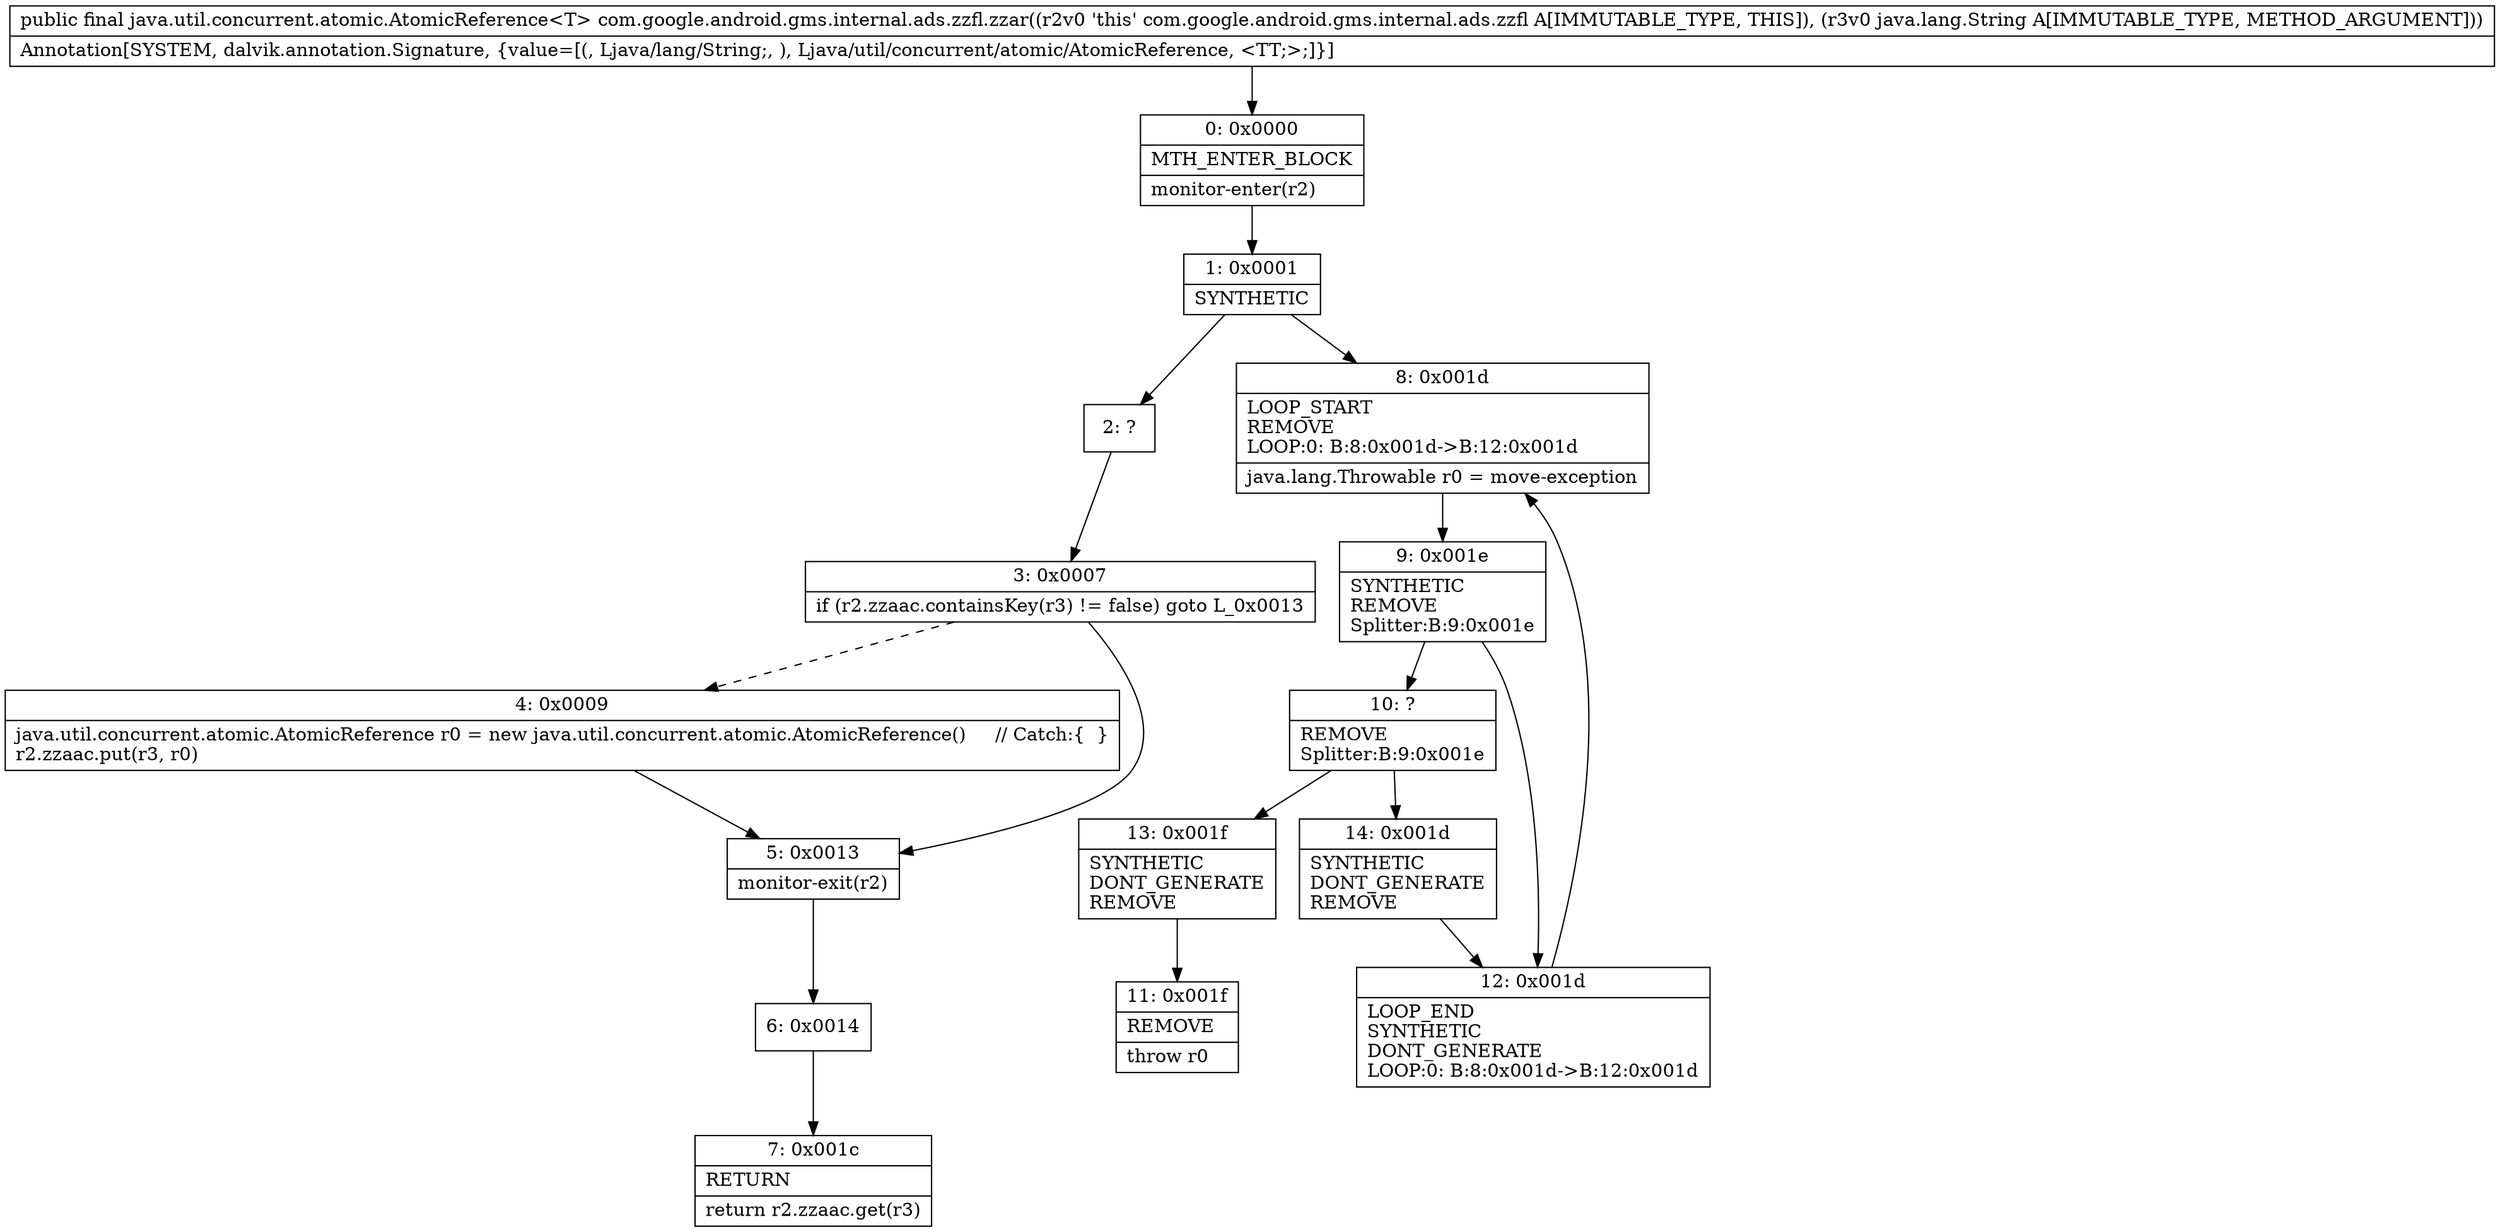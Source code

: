 digraph "CFG forcom.google.android.gms.internal.ads.zzfl.zzar(Ljava\/lang\/String;)Ljava\/util\/concurrent\/atomic\/AtomicReference;" {
Node_0 [shape=record,label="{0\:\ 0x0000|MTH_ENTER_BLOCK\l|monitor\-enter(r2)\l}"];
Node_1 [shape=record,label="{1\:\ 0x0001|SYNTHETIC\l}"];
Node_2 [shape=record,label="{2\:\ ?}"];
Node_3 [shape=record,label="{3\:\ 0x0007|if (r2.zzaac.containsKey(r3) != false) goto L_0x0013\l}"];
Node_4 [shape=record,label="{4\:\ 0x0009|java.util.concurrent.atomic.AtomicReference r0 = new java.util.concurrent.atomic.AtomicReference()     \/\/ Catch:\{  \}\lr2.zzaac.put(r3, r0)\l}"];
Node_5 [shape=record,label="{5\:\ 0x0013|monitor\-exit(r2)\l}"];
Node_6 [shape=record,label="{6\:\ 0x0014}"];
Node_7 [shape=record,label="{7\:\ 0x001c|RETURN\l|return r2.zzaac.get(r3)\l}"];
Node_8 [shape=record,label="{8\:\ 0x001d|LOOP_START\lREMOVE\lLOOP:0: B:8:0x001d\-\>B:12:0x001d\l|java.lang.Throwable r0 = move\-exception\l}"];
Node_9 [shape=record,label="{9\:\ 0x001e|SYNTHETIC\lREMOVE\lSplitter:B:9:0x001e\l}"];
Node_10 [shape=record,label="{10\:\ ?|REMOVE\lSplitter:B:9:0x001e\l}"];
Node_11 [shape=record,label="{11\:\ 0x001f|REMOVE\l|throw r0\l}"];
Node_12 [shape=record,label="{12\:\ 0x001d|LOOP_END\lSYNTHETIC\lDONT_GENERATE\lLOOP:0: B:8:0x001d\-\>B:12:0x001d\l}"];
Node_13 [shape=record,label="{13\:\ 0x001f|SYNTHETIC\lDONT_GENERATE\lREMOVE\l}"];
Node_14 [shape=record,label="{14\:\ 0x001d|SYNTHETIC\lDONT_GENERATE\lREMOVE\l}"];
MethodNode[shape=record,label="{public final java.util.concurrent.atomic.AtomicReference\<T\> com.google.android.gms.internal.ads.zzfl.zzar((r2v0 'this' com.google.android.gms.internal.ads.zzfl A[IMMUTABLE_TYPE, THIS]), (r3v0 java.lang.String A[IMMUTABLE_TYPE, METHOD_ARGUMENT]))  | Annotation[SYSTEM, dalvik.annotation.Signature, \{value=[(, Ljava\/lang\/String;, ), Ljava\/util\/concurrent\/atomic\/AtomicReference, \<TT;\>;]\}]\l}"];
MethodNode -> Node_0;
Node_0 -> Node_1;
Node_1 -> Node_2;
Node_1 -> Node_8;
Node_2 -> Node_3;
Node_3 -> Node_4[style=dashed];
Node_3 -> Node_5;
Node_4 -> Node_5;
Node_5 -> Node_6;
Node_6 -> Node_7;
Node_8 -> Node_9;
Node_9 -> Node_10;
Node_9 -> Node_12;
Node_10 -> Node_13;
Node_10 -> Node_14;
Node_12 -> Node_8;
Node_13 -> Node_11;
Node_14 -> Node_12;
}

